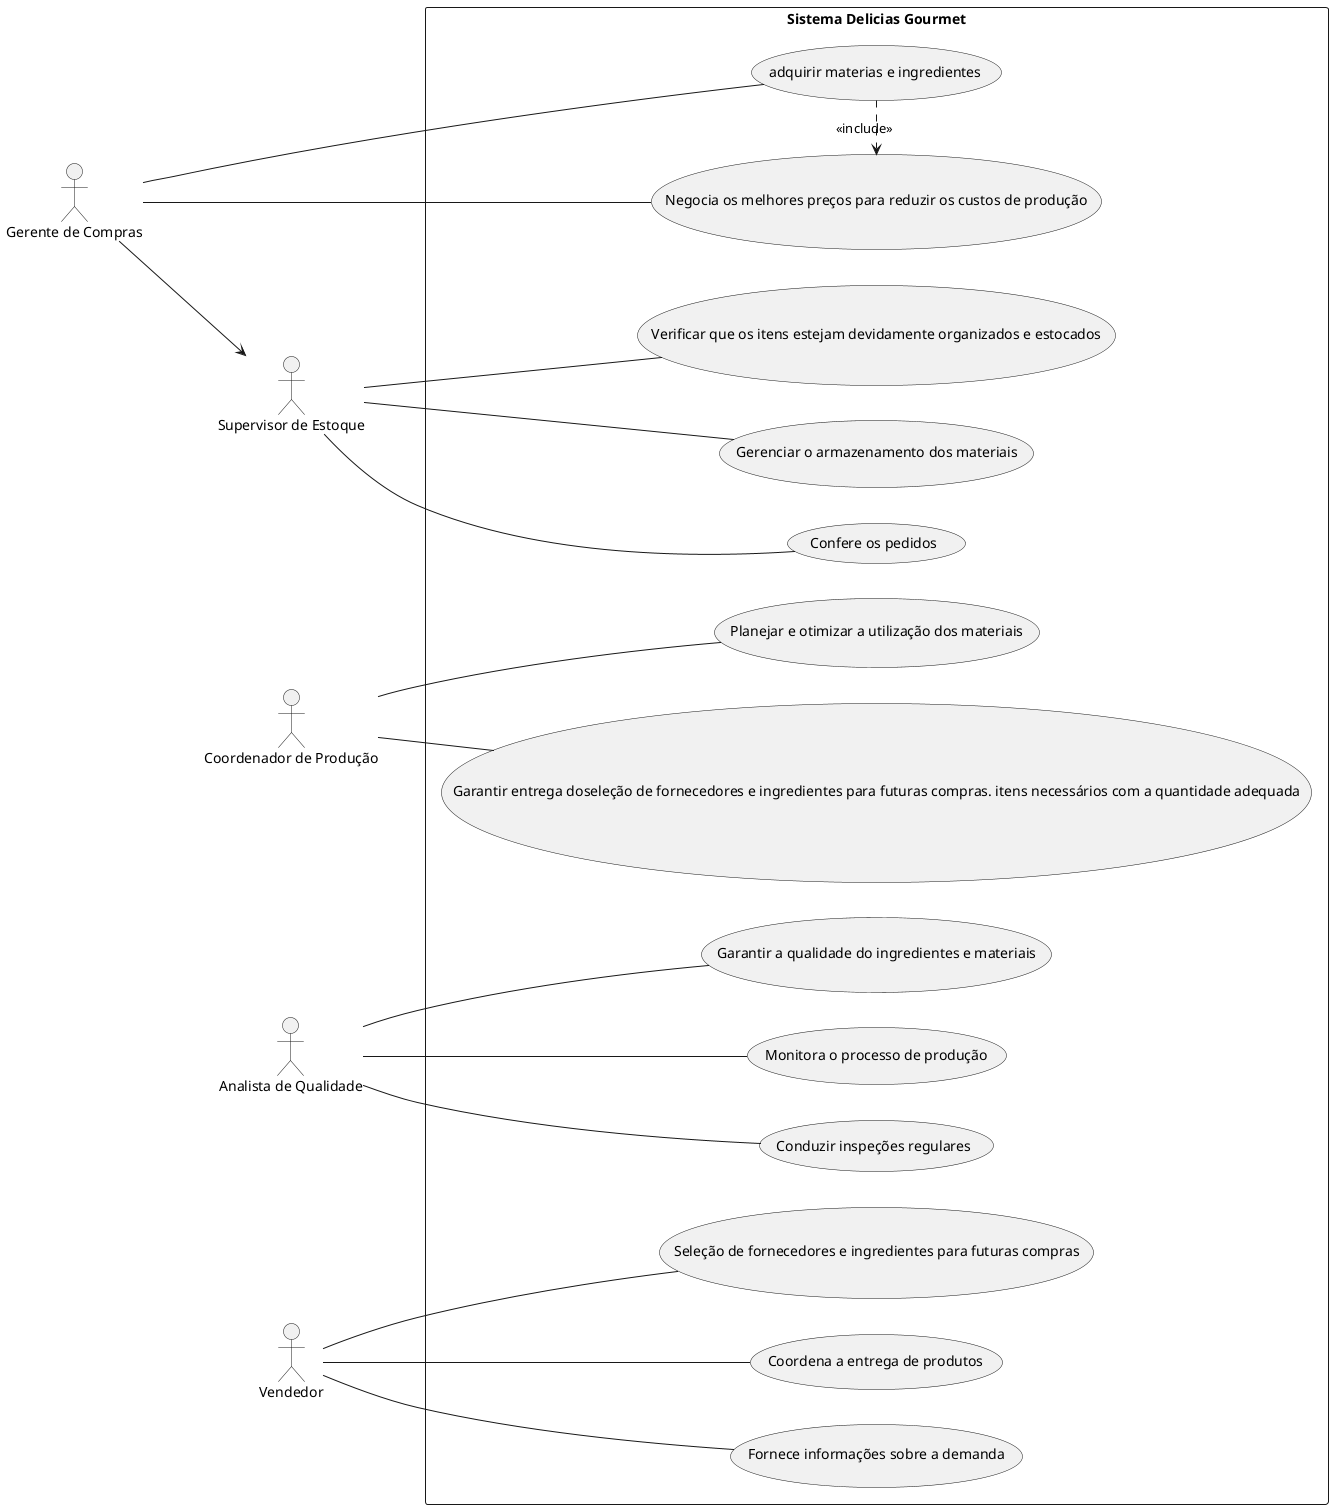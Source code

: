 @startuml Delicias Gourmet
left to right direction

actor "Gerente de Compras" as gc
actor "Supervisor de Estoque" as se
actor "Coordenador de Produção" as cp
actor "Analista de Qualidade" as aq
actor "Vendedor" as v

rectangle "Sistema Delicias Gourmet" {
    usecase "adquirir materias e ingredientes" as UC1
    usecase "Negocia os melhores preços para reduzir os custos de produção" as UC2

    usecase "Gerenciar o armazenamento dos materiais" as UC3
    usecase "Confere os pedidos" as UC5
    usecase "Verificar que os itens estejam devidamente organizados e estocados" as UC8

    usecase "Garantir entrega doseleção de fornecedores e ingredientes para futuras compras. itens necessários com a quantidade adequada" as UC9
    usecase "Planejar e otimizar a utilização dos materiais" as UC10

    usecase "Monitora o processo de produção" as UC4
    usecase "Conduzir inspeções regulares" as UC11
    usecase "Garantir a qualidade do ingredientes e materiais" as UC12
 
    usecase "Coordena a entrega de produtos" as UC6
    usecase "Fornece informações sobre a demanda" as UC7
    usecase "Seleção de fornecedores e ingredientes para futuras compras" as UC13
}

gc -- UC1
gc --> se
gc -- UC2

se -- UC3
se -- UC5
se -- UC8

cp -- UC9
cp -- UC10

aq -- UC4
aq -- UC11
aq -- UC12

v -- UC7
v -- UC6
v -- UC13

UC1 .> UC2 : <<include>>
@enduml

